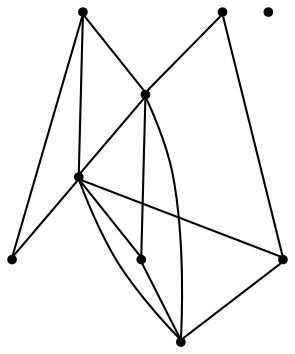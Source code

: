 graph {
  node [shape=point,comment="{\"directed\":false,\"doi\":\"10.1007/978-3-030-92931-2_14\",\"figure\":\"5 (2)\"}"]

  v0 [pos="709.6713502262511,389.7945406846303"]
  v1 [pos="569.5615844969562,305.6154445435112"]
  v2 [pos="349.4890019820416,487.671431534983"]
  v3 [pos="733.2512231740922,538.0079147775787"]
  v4 [pos="587.706094368129,690.263682217611"]
  v5 [pos="452.0386790876274,385.35637787627036"]
  v6 [pos="568.5530721922675,479.78681872643523"]
  v7 [pos="528.6133778014674,385.35637787627036"]
  v8 [pos="496.4270032834683,554.8728825792359"]

  v2 -- v5 [id="-7",pos="349.4890019820416,487.671431534983 452.0386790876274,385.35637787627036 452.0386790876274,385.35637787627036 452.0386790876274,385.35637787627036"]
  v1 -- v5 [id="-20",pos="569.5615844969562,305.6154445435112 452.0386790876274,385.35637787627036 452.0386790876274,385.35637787627036 452.0386790876274,385.35637787627036"]
  v6 -- v5 [id="-21",pos="568.5530721922675,479.78681872643523 452.0386790876274,385.35637787627036 452.0386790876274,385.35637787627036 452.0386790876274,385.35637787627036"]
  v6 -- v1 [id="-22",pos="568.5530721922675,479.78681872643523 569.5615844969562,305.6154445435112 569.5615844969562,305.6154445435112 569.5615844969562,305.6154445435112"]
  v8 -- v2 [id="-30",pos="496.4270032834683,554.8728825792359 349.4890019820416,487.671431534983 349.4890019820416,487.671431534983 349.4890019820416,487.671431534983"]
  v8 -- v6 [id="-31",pos="496.4270032834683,554.8728825792359 568.5530721922675,479.78681872643523 568.5530721922675,479.78681872643523 568.5530721922675,479.78681872643523"]
  v1 -- v3 [id="-3",pos="569.5615844969562,305.6154445435112 747.5732901835041,332.3235244158154 803.6447302600853,406.97617492541906 733.2512231740922,538.0079147775787"]
  v1 -- v2 [id="-5",pos="569.5615844969562,305.6154445435112 428.50571849494304,306.79893766903695 355.2982172634601,364.29488029209665 349.4890019820416,487.671431534983"]
  v0 -- v3 [id="-10",pos="709.6713502262511,389.7945406846303 733.2512231740922,538.0079147775787 733.2512231740922,538.0079147775787 733.2512231740922,538.0079147775787"]
  v0 -- v6 [id="-13",pos="709.6713502262511,389.7945406846303 568.5530721922675,479.78681872643523 568.5530721922675,479.78681872643523 568.5530721922675,479.78681872643523"]
  v1 -- v7 [id="-16",pos="569.5615844969562,305.6154445435112 528.6133778014674,385.35637787627036 528.6133778014674,385.35637787627036 528.6133778014674,385.35637787627036"]
  v1 -- v0 [id="-17",pos="569.5615844969562,305.6154445435112 709.6713502262511,389.7945406846303 709.6713502262511,389.7945406846303 709.6713502262511,389.7945406846303"]
  v6 -- v7 [id="-23",pos="568.5530721922675,479.78681872643523 528.6133778014674,385.35637787627036 528.6133778014674,385.35637787627036 528.6133778014674,385.35637787627036"]
  v7 -- v5 [id="-26",pos="528.6133778014674,385.35637787627036 452.0386790876274,385.35637787627036 452.0386790876274,385.35637787627036 452.0386790876274,385.35637787627036"]
}